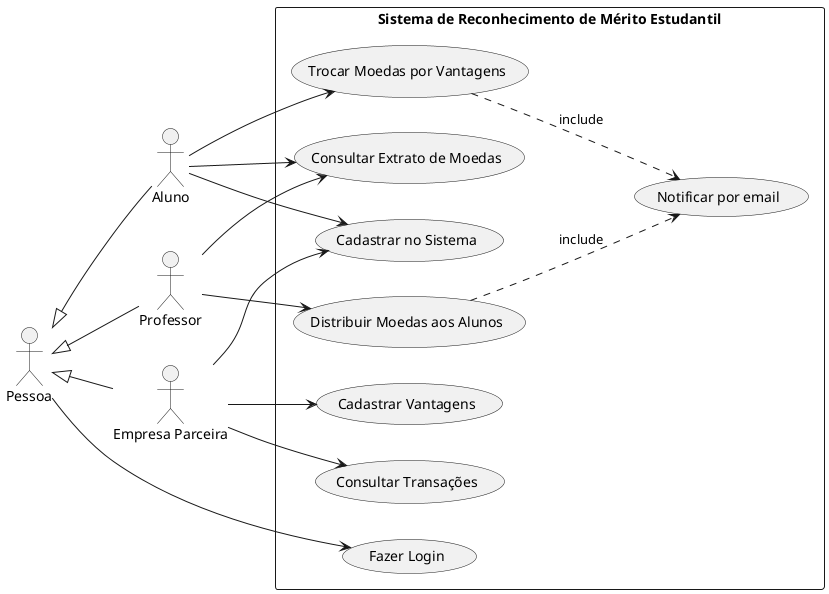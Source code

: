 @startuml
left to right direction
actor "Pessoa" as P
actor "Aluno" as A1
actor "Professor" as A2
actor "Empresa Parceira" as A3

rectangle "Sistema de Reconhecimento de Mérito Estudantil" as System {

  usecase "Cadastrar no Sistema" as UC1
  usecase "Consultar Extrato de Moedas" as UC2
  usecase "Trocar Moedas por Vantagens" as UC3
  usecase "Distribuir Moedas aos Alunos" as UC4
  usecase "Cadastrar Vantagens" as UC5
  usecase "Consultar Transações" as UC7
  usecase "Fazer Login" as UC6
  usecase "Notificar por email" as UC8

}

P <|-- A1
P <|-- A2
P <|-- A3

P --> UC6

A1 --> UC1
A1 --> UC2
A1 --> UC3

A2 --> UC4
A2 --> UC2

A3 --> UC5
A3 --> UC7
A3 --> UC1

UC3 ..> UC8 : include
UC4 ..> UC8 : include
@enduml
